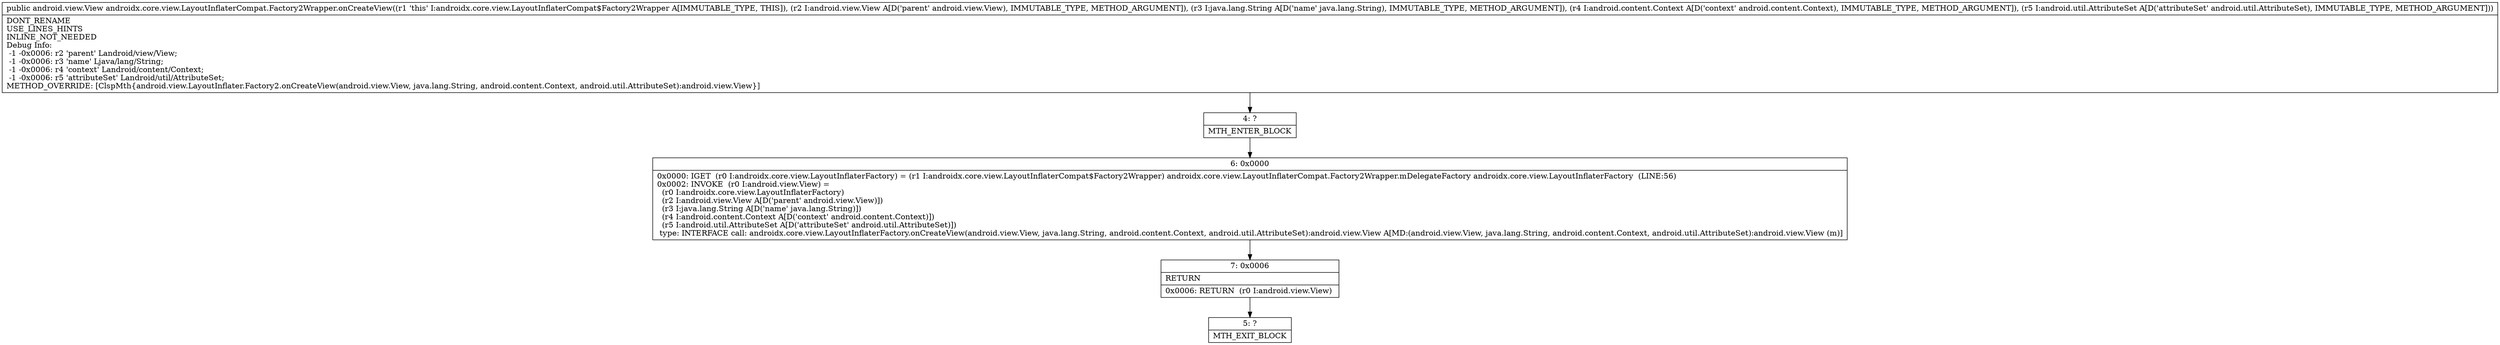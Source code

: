 digraph "CFG forandroidx.core.view.LayoutInflaterCompat.Factory2Wrapper.onCreateView(Landroid\/view\/View;Ljava\/lang\/String;Landroid\/content\/Context;Landroid\/util\/AttributeSet;)Landroid\/view\/View;" {
Node_4 [shape=record,label="{4\:\ ?|MTH_ENTER_BLOCK\l}"];
Node_6 [shape=record,label="{6\:\ 0x0000|0x0000: IGET  (r0 I:androidx.core.view.LayoutInflaterFactory) = (r1 I:androidx.core.view.LayoutInflaterCompat$Factory2Wrapper) androidx.core.view.LayoutInflaterCompat.Factory2Wrapper.mDelegateFactory androidx.core.view.LayoutInflaterFactory  (LINE:56)\l0x0002: INVOKE  (r0 I:android.view.View) = \l  (r0 I:androidx.core.view.LayoutInflaterFactory)\l  (r2 I:android.view.View A[D('parent' android.view.View)])\l  (r3 I:java.lang.String A[D('name' java.lang.String)])\l  (r4 I:android.content.Context A[D('context' android.content.Context)])\l  (r5 I:android.util.AttributeSet A[D('attributeSet' android.util.AttributeSet)])\l type: INTERFACE call: androidx.core.view.LayoutInflaterFactory.onCreateView(android.view.View, java.lang.String, android.content.Context, android.util.AttributeSet):android.view.View A[MD:(android.view.View, java.lang.String, android.content.Context, android.util.AttributeSet):android.view.View (m)]\l}"];
Node_7 [shape=record,label="{7\:\ 0x0006|RETURN\l|0x0006: RETURN  (r0 I:android.view.View) \l}"];
Node_5 [shape=record,label="{5\:\ ?|MTH_EXIT_BLOCK\l}"];
MethodNode[shape=record,label="{public android.view.View androidx.core.view.LayoutInflaterCompat.Factory2Wrapper.onCreateView((r1 'this' I:androidx.core.view.LayoutInflaterCompat$Factory2Wrapper A[IMMUTABLE_TYPE, THIS]), (r2 I:android.view.View A[D('parent' android.view.View), IMMUTABLE_TYPE, METHOD_ARGUMENT]), (r3 I:java.lang.String A[D('name' java.lang.String), IMMUTABLE_TYPE, METHOD_ARGUMENT]), (r4 I:android.content.Context A[D('context' android.content.Context), IMMUTABLE_TYPE, METHOD_ARGUMENT]), (r5 I:android.util.AttributeSet A[D('attributeSet' android.util.AttributeSet), IMMUTABLE_TYPE, METHOD_ARGUMENT]))  | DONT_RENAME\lUSE_LINES_HINTS\lINLINE_NOT_NEEDED\lDebug Info:\l  \-1 \-0x0006: r2 'parent' Landroid\/view\/View;\l  \-1 \-0x0006: r3 'name' Ljava\/lang\/String;\l  \-1 \-0x0006: r4 'context' Landroid\/content\/Context;\l  \-1 \-0x0006: r5 'attributeSet' Landroid\/util\/AttributeSet;\lMETHOD_OVERRIDE: [ClspMth\{android.view.LayoutInflater.Factory2.onCreateView(android.view.View, java.lang.String, android.content.Context, android.util.AttributeSet):android.view.View\}]\l}"];
MethodNode -> Node_4;Node_4 -> Node_6;
Node_6 -> Node_7;
Node_7 -> Node_5;
}

